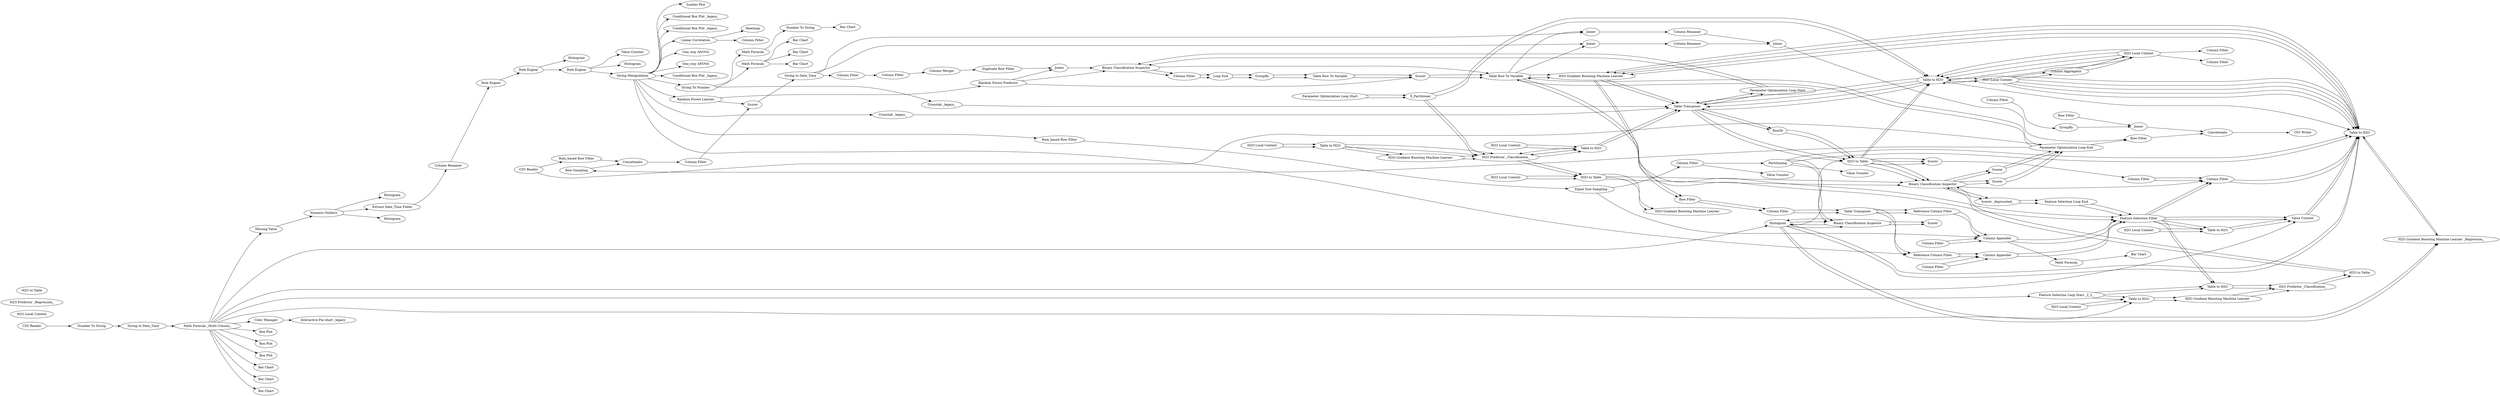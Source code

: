 digraph {
	4 [label="Row Sampling"]
	6 [label="Interactive Pie chart _legacy_"]
	7 [label="Rule_based Row Filter"]
	8 [label=Concatenate]
	23 [label="Color Manager"]
	40 [label="Scatter Plot"]
	43 [label="Conditional Box Plot _legacy_"]
	46 [label=Histogram]
	47 [label=Histogram]
	57 [label="String To Number"]
	58 [label="Math Formula _Multi Column_"]
	60 [label="Equal Size Sampling"]
	61 [label="Conditional Box Plot _legacy_"]
	62 [label="Conditional Box Plot _legacy_"]
	63 [label="Conditional Box Plot _legacy_"]
	65 [label="Bar Chart"]
	66 [label="Math Formula"]
	68 [label="Numeric Outliers"]
	71 [label="Box Plot"]
	94 [label="Extract Date_Time Fields"]
	108 [label="Crosstab _legacy_"]
	26 [label="Column Filter"]
	27 [label=GroupBy]
	28 [label="Math Formula"]
	29 [label="Column Aggregator"]
	31 [label="Table Transposer"]
	32 [label="Table Transposer"]
	33 [label=RowID]
	115 [label="Column Filter"]
	124 [label="Rule Engine"]
	125 [label=Histogram]
	126 [label="Rule Engine"]
	127 [label=Histogram]
	128 [label="Rule Engine"]
	133 [label="Linear Correlation"]
	134 [label="One_way ANOVA"]
	135 [label="Rule_based Row Filter"]
	142 [label=Joiner]
	143 [label="CSV Reader"]
	144 [label="Column Filter"]
	64 [label="CSV Reader"]
	75 [label="Python Script"]
	76 [label="Column Filter"]
	77 [label="Column Filter"]
	78 [label="Column Merger"]
	79 [label="Duplicate Row Filter"]
	80 [label=Joiner]
	85 [label="String to Date_Time"]
	82 [label="String Manipulation"]
	87 [label="String to Date_Time"]
	149 [label=Heatmap]
	140 [label=Joiner]
	141 [label="Column Renamer"]
	146 [label=Joiner]
	147 [label="Column Renamer"]
	157 [label="Row Filter"]
	159 [label="Column Filter"]
	162 [label=GroupBy]
	165 [label=Joiner]
	167 [label="Row Filter"]
	168 [label=Concatenate]
	170 [label="Value Counter"]
	171 [label="Value Counter"]
	172 [label=Partitioning]
	173 [label="Column Filter"]
	24 [label=Scorer]
	25 [label="Table to H2O"]
	26 [label="Table to H2O"]
	27 [label="H2O Local Context"]
	28 [label="H2O Local Context"]
	30 [label="H2O Gradient Boosting Machine Learner"]
	31 [label="H2O Predictor _Classification_"]
	32 [label="H2O to Table"]
	39 [label="Row Filter"]
	41 [label="Column Filter"]
	42 [label="Table Transposer"]
	43 [label="Reference Column Filter"]
	44 [label="Column Appender"]
	45 [label="Column Filter"]
	36 [label="Feature Selection Loop End"]
	37 [label="Feature Selection Filter"]
	46 [label="Feature Selection Loop Start _2_2_"]
	47 [label="Table to H2O"]
	48 [label="H2O Local Context"]
	49 [label="H2O Gradient Boosting Machine Learner"]
	50 [label="H2O to Table"]
	51 [label="H2O Predictor _Classification_"]
	52 [label="Table to H2O"]
	53 [label="Scorer _deprecated_"]
	54 [label="H2O Local Context"]
	89 [label="Binary Classification Inspector"]
	55 [label="Reference Column Filter"]
	56 [label="Column Filter"]
	57 [label="Column Appender"]
	89 [label="Binary Classification Inspector"]
	7 [label="Parameter Optimization Loop End"]
	24 [label=Scorer]
	25 [label="Table to H2O"]
	26 [label="Table to H2O"]
	27 [label="H2O Local Context"]
	28 [label="H2O Local Context"]
	30 [label="H2O Gradient Boosting Machine Learner"]
	31 [label="H2O Predictor _Classification_"]
	75 [label="Binary Classification Inspector"]
	81 [label="Parameter Optimization Loop End"]
	83 [label="Table Row To Variable"]
	85 [label="Table Row To Variable"]
	118 [label=X_Partitioner]
	120 [label="Loop End"]
	121 [label="Column Filter"]
	122 [label=GroupBy]
	335 [label="Parameter Optimization Loop Start"]
	338 [label="H2O Gradient Boosting Machine Learner"]
	339 [label="H2O Local Context"]
	340 [label="Table to H2O"]
	341 [label="H2O Local Context"]
	342 [label="H2O to Table"]
	343 [label="H2O Gradient Boosting Machine Learner"]
	344 [label="Table to H2O"]
	7 [label="Parameter Optimization Loop End"]
	85 [label="Table Row To Variable"]
	89 [label="Binary Classification Inspector"]
	340 [label="H2O to Table"]
	341 [label="Table to H2O"]
	342 [label="Parameter Optimization Loop Start"]
	343 [label="Table to H2O"]
	344 [label="H2O Predictor _Classification_"]
	345 [label="H2O Gradient Boosting Machine Learner"]
	346 [label="H2O Local Context"]
	347 [label="H2O Local Context"]
	348 [label=Scorer]
	350 [label=Scorer]
	351 [label=Scorer]
	352 [label="Table to H2O"]
	353 [label="H2O Local Context"]
	354 [label=Scorer]
	355 [label="H2O Predictor _Classification_"]
	356 [label="H2O to Table"]
	357 [label="Binary Classification Inspector"]
	358 [label="Table to H2O"]
	359 [label="H2O Local Context"]
	360 [label="H2O Gradient Boosting Machine Learner"]
	364 [label="Column Filter"]
	24 [label=Scorer]
	25 [label="Table to H2O"]
	26 [label="Table to H2O"]
	27 [label="H2O Local Context"]
	28 [label="H2O Local Context"]
	30 [label="H2O Gradient Boosting Machine Learner"]
	31 [label="H2O Predictor _Classification_"]
	32 [label="H2O to Table"]
	39 [label="Row Filter"]
	41 [label="Column Filter"]
	42 [label="Table Transposer"]
	43 [label="Reference Column Filter"]
	44 [label="Column Appender"]
	45 [label="Column Filter"]
	36 [label="Feature Selection Loop End"]
	37 [label="Feature Selection Filter"]
	46 [label="Feature Selection Loop Start _2_2_"]
	47 [label="Table to H2O"]
	48 [label="H2O Local Context"]
	49 [label="H2O Gradient Boosting Machine Learner"]
	50 [label="H2O to Table"]
	51 [label="H2O Predictor _Classification_"]
	52 [label="Table to H2O"]
	53 [label="Scorer _deprecated_"]
	54 [label="H2O Local Context"]
	89 [label="Binary Classification Inspector"]
	55 [label="Reference Column Filter"]
	56 [label="Column Filter"]
	57 [label="Column Appender"]
	89 [label="Binary Classification Inspector"]
	7 [label="Parameter Optimization Loop End"]
	24 [label=Scorer]
	25 [label="Table to H2O"]
	26 [label="Table to H2O"]
	27 [label="H2O Local Context"]
	28 [label="H2O Local Context"]
	30 [label="H2O Gradient Boosting Machine Learner"]
	31 [label="H2O Predictor _Classification_"]
	75 [label="Binary Classification Inspector"]
	81 [label="Parameter Optimization Loop End"]
	83 [label="Table Row To Variable"]
	85 [label="Table Row To Variable"]
	118 [label=X_Partitioner]
	120 [label="Loop End"]
	121 [label="Column Filter"]
	122 [label=GroupBy]
	335 [label="Parameter Optimization Loop Start"]
	338 [label="H2O Gradient Boosting Machine Learner"]
	339 [label="H2O Local Context"]
	340 [label="Table to H2O"]
	341 [label="H2O Local Context"]
	342 [label="H2O to Table"]
	343 [label="H2O Gradient Boosting Machine Learner"]
	344 [label="Table to H2O"]
	7 [label="Parameter Optimization Loop End"]
	85 [label="Table Row To Variable"]
	89 [label="Binary Classification Inspector"]
	340 [label="H2O to Table"]
	341 [label="Table to H2O"]
	342 [label="Parameter Optimization Loop Start"]
	343 [label="Table to H2O"]
	344 [label="H2O Predictor _Classification_"]
	345 [label="H2O Gradient Boosting Machine Learner"]
	346 [label="H2O Local Context"]
	347 [label="H2O Local Context"]
	348 [label=Scorer]
	350 [label=Scorer]
	351 [label=Scorer]
	352 [label="Table to H2O"]
	353 [label="H2O Local Context"]
	354 [label=Scorer]
	355 [label="H2O Predictor _Classification_"]
	356 [label="H2O to Table"]
	357 [label="Binary Classification Inspector"]
	358 [label="Table to H2O"]
	359 [label="H2O Local Context"]
	360 [label="H2O Gradient Boosting Machine Learner"]
	364 [label="Column Filter"]
	63 [label="Random Forest Learner"]
	64 [label="Random Forest Predictor"]
	75 [label="Binary Classification Inspector"]
	81 [label=Scorer]
	82 [label=Scorer]
	360 [label="Value Counter"]
	361 [label="Box Plot"]
	362 [label="Box Plot"]
	364 [label=Histogram]
	367 [label="Bar Chart"]
	26 [label="Column Filter"]
	27 [label=GroupBy]
	28 [label="Math Formula"]
	29 [label="Column Aggregator"]
	31 [label="Table Transposer"]
	32 [label="Table Transposer"]
	33 [label=RowID]
	373 [label="Column Filter"]
	374 [label="Crosstab _legacy_"]
	384 [label="Number To String"]
	385 [label="String Manipulation"]
	386 [label="Missing Value"]
	387 [label="Column Filter"]
	391 [label="CSV Writer"]
	392 [label="CSV Reader"]
	393 [label="Bar Chart"]
	394 [label="Bar Chart"]
	395 [label="Value Counter"]
	396 [label="String To Number"]
	397 [label="Bar Chart"]
	398 [label="Math Formula"]
	399 [label="Bar Chart"]
	400 [label="Bar Chart"]
	401 [label="String to Date_Time"]
	402 [label="Column Renamer"]
	404 [label="Rule_based Row Filter"]
	405 [label="Math Formula"]
	406 [label="Bar Chart"]
	407 [label="Number To String"]
	408 [label=Histogram]
	409 [label=Histogram]
	410 [label="One_way ANOVA"]
	411 [label="Conditional Box Plot _legacy_"]
	25 [label="Table to H2O"]
	26 [label="Table to H2O"]
	27 [label="H2O Local Context"]
	28 [label="H2O Local Context"]
	32 [label="H2O to Table"]
	89 [label="Binary Classification Inspector"]
	350 [label=Scorer]
	352 [label="Column Filter"]
	353 [label="Column Filter"]
	354 [label="H2O Gradient Boosting Machine Learner _Regression_"]
	355 [label="H2O Predictor _Regression_"]
	26 -> 27
	27 -> 29
	29 -> 28
	31 -> 33
	32 -> 26
	33 -> 32
	64 -> 80
	75 -> 85
	76 -> 78
	77 -> 76
	78 -> 79
	79 -> 80
	80 -> 75
	82 -> 87
	140 -> 141
	146 -> 147
	157 -> 165
	159 -> 162
	162 -> 165
	165 -> 168
	167 -> 168
	36 -> 37
	46 -> 47
	46 -> 52
	47 -> 49
	48 -> 47
	49 -> 51
	50 -> 89
	51 -> 50
	52 -> 51
	53 -> 36
	37 -> 52
	89 -> 53
	24 -> 7
	25 -> 30
	26 -> 31
	27 -> 25
	28 -> 26
	31 -> 342
	75 -> 121
	81 -> 85
	83 -> 81
	118 -> 26
	118 -> 344
	120 -> 122
	121 -> 120
	122 -> 83
	335 -> 118
	339 -> 340
	340 -> 338
	341 -> 344
	342 -> 75
	343 -> 31
	344 -> 343
	7 -> 85
	89 -> 348
	340 -> 89
	341 -> 345
	343 -> 344
	344 -> 340
	345 -> 344
	346 -> 343
	347 -> 341
	348 -> 7
	25 -> 30
	26 -> 31
	27 -> 25
	28 -> 26
	30 -> 31
	30 -> 39
	31 -> 32
	32 -> 89
	32 -> 350
	39 -> 41
	41 -> 42
	42 -> 43
	42 -> 55
	43 -> 44
	44 -> 37
	45 -> 44
	37 -> 358
	37 -> 352
	37 -> 360
	55 -> 57
	56 -> 57
	57 -> 37
	89 -> 24
	85 -> 30
	85 -> 37
	352 -> 25
	353 -> 352
	364 -> 25
	364 -> 357
	364 -> 354
	357 -> 364
	357 -> 351
	358 -> 360
	359 -> 358
	360 -> 25
	36 -> 37
	46 -> 47
	46 -> 52
	47 -> 49
	48 -> 47
	49 -> 51
	50 -> 89
	51 -> 50
	52 -> 51
	53 -> 36
	37 -> 52
	89 -> 53
	24 -> 7
	25 -> 30
	26 -> 31
	27 -> 25
	28 -> 26
	31 -> 342
	75 -> 121
	81 -> 85
	83 -> 81
	118 -> 26
	118 -> 344
	120 -> 122
	121 -> 120
	122 -> 83
	335 -> 118
	339 -> 340
	340 -> 338
	341 -> 344
	342 -> 75
	343 -> 31
	344 -> 343
	7 -> 85
	89 -> 348
	340 -> 89
	341 -> 345
	343 -> 344
	344 -> 340
	345 -> 344
	346 -> 343
	347 -> 341
	348 -> 7
	25 -> 30
	26 -> 31
	27 -> 25
	28 -> 26
	30 -> 31
	30 -> 39
	31 -> 32
	32 -> 89
	32 -> 350
	39 -> 41
	41 -> 42
	42 -> 43
	42 -> 55
	43 -> 44
	44 -> 37
	45 -> 44
	37 -> 358
	37 -> 352
	37 -> 360
	55 -> 57
	56 -> 57
	57 -> 37
	89 -> 24
	85 -> 30
	85 -> 37
	352 -> 25
	353 -> 352
	364 -> 25
	364 -> 357
	364 -> 354
	357 -> 364
	357 -> 351
	358 -> 360
	359 -> 358
	360 -> 25
	63 -> 82
	63 -> 64
	64 -> 81
	64 -> 75
	26 -> 27
	27 -> 29
	29 -> 28
	31 -> 33
	32 -> 26
	33 -> 32
	25 -> 354
	26 -> 25
	27 -> 25
	28 -> 26
	32 -> 89
	32 -> 350
	89 -> 352
	350 -> 353
	354 -> 25
	364 -> 32
	4 -> 8
	7 -> 4
	7 -> 167
	8 -> 144
	23 -> 6
	57 -> 66
	58 -> 46
	58 -> 47
	58 -> 23
	58 -> 394
	58 -> 393
	58 -> 386
	58 -> 362
	58 -> 360
	58 -> 361
	58 -> 367
	58 -> 364
	58 -> 71
	60 -> 57
	60 -> 173
	66 -> 65
	68 -> 94
	68 -> 125
	68 -> 127
	94 -> 402
	108 -> 31
	28 -> 115
	124 -> 126
	126 -> 409
	126 -> 128
	128 -> 385
	128 -> 395
	128 -> 408
	133 -> 387
	133 -> 149
	135 -> 8
	142 -> 167
	143 -> 7
	143 -> 135
	144 -> 82
	85 -> 146
	85 -> 140
	87 -> 77
	87 -> 140
	87 -> 146
	141 -> 142
	147 -> 142
	168 -> 391
	172 -> 171
	172 -> 357
	172 -> 357
	172 -> 25
	172 -> 25
	173 -> 172
	173 -> 170
	28 -> 373
	374 -> 31
	384 -> 401
	385 -> 133
	385 -> 134
	385 -> 396
	385 -> 404
	385 -> 411
	385 -> 410
	385 -> 40
	385 -> 43
	385 -> 61
	385 -> 63
	385 -> 62
	385 -> 108
	386 -> 68
	392 -> 384
	396 -> 398
	396 -> 405
	396 -> 374
	398 -> 399
	398 -> 397
	398 -> 400
	401 -> 58
	402 -> 124
	404 -> 60
	405 -> 407
	407 -> 406
	rankdir=LR
}
